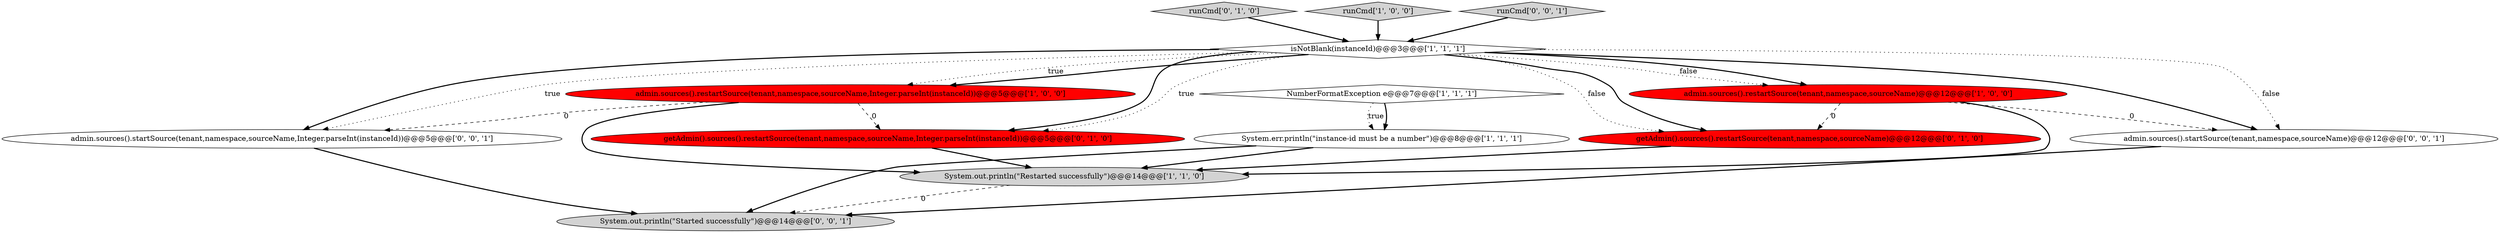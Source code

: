 digraph {
13 [style = filled, label = "admin.sources().startSource(tenant,namespace,sourceName,Integer.parseInt(instanceId))@@@5@@@['0', '0', '1']", fillcolor = white, shape = ellipse image = "AAA0AAABBB3BBB"];
3 [style = filled, label = "NumberFormatException e@@@7@@@['1', '1', '1']", fillcolor = white, shape = diamond image = "AAA0AAABBB1BBB"];
7 [style = filled, label = "getAdmin().sources().restartSource(tenant,namespace,sourceName)@@@12@@@['0', '1', '0']", fillcolor = red, shape = ellipse image = "AAA1AAABBB2BBB"];
6 [style = filled, label = "admin.sources().restartSource(tenant,namespace,sourceName,Integer.parseInt(instanceId))@@@5@@@['1', '0', '0']", fillcolor = red, shape = ellipse image = "AAA1AAABBB1BBB"];
5 [style = filled, label = "isNotBlank(instanceId)@@@3@@@['1', '1', '1']", fillcolor = white, shape = diamond image = "AAA0AAABBB1BBB"];
12 [style = filled, label = "admin.sources().startSource(tenant,namespace,sourceName)@@@12@@@['0', '0', '1']", fillcolor = white, shape = ellipse image = "AAA0AAABBB3BBB"];
0 [style = filled, label = "System.err.println(\"instance-id must be a number\")@@@8@@@['1', '1', '1']", fillcolor = white, shape = ellipse image = "AAA0AAABBB1BBB"];
9 [style = filled, label = "runCmd['0', '1', '0']", fillcolor = lightgray, shape = diamond image = "AAA0AAABBB2BBB"];
2 [style = filled, label = "runCmd['1', '0', '0']", fillcolor = lightgray, shape = diamond image = "AAA0AAABBB1BBB"];
4 [style = filled, label = "admin.sources().restartSource(tenant,namespace,sourceName)@@@12@@@['1', '0', '0']", fillcolor = red, shape = ellipse image = "AAA1AAABBB1BBB"];
10 [style = filled, label = "System.out.println(\"Started successfully\")@@@14@@@['0', '0', '1']", fillcolor = lightgray, shape = ellipse image = "AAA0AAABBB3BBB"];
8 [style = filled, label = "getAdmin().sources().restartSource(tenant,namespace,sourceName,Integer.parseInt(instanceId))@@@5@@@['0', '1', '0']", fillcolor = red, shape = ellipse image = "AAA1AAABBB2BBB"];
11 [style = filled, label = "runCmd['0', '0', '1']", fillcolor = lightgray, shape = diamond image = "AAA0AAABBB3BBB"];
1 [style = filled, label = "System.out.println(\"Restarted successfully\")@@@14@@@['1', '1', '0']", fillcolor = lightgray, shape = ellipse image = "AAA0AAABBB1BBB"];
13->10 [style = bold, label=""];
5->8 [style = bold, label=""];
6->8 [style = dashed, label="0"];
7->1 [style = bold, label=""];
5->12 [style = dotted, label="false"];
5->7 [style = dotted, label="false"];
5->6 [style = dotted, label="true"];
1->10 [style = dashed, label="0"];
3->0 [style = bold, label=""];
4->12 [style = dashed, label="0"];
8->1 [style = bold, label=""];
6->1 [style = bold, label=""];
5->13 [style = dotted, label="true"];
11->5 [style = bold, label=""];
0->10 [style = bold, label=""];
12->10 [style = bold, label=""];
6->13 [style = dashed, label="0"];
5->6 [style = bold, label=""];
5->12 [style = bold, label=""];
4->7 [style = dashed, label="0"];
0->1 [style = bold, label=""];
5->13 [style = bold, label=""];
5->4 [style = bold, label=""];
3->0 [style = dotted, label="true"];
9->5 [style = bold, label=""];
5->7 [style = bold, label=""];
4->1 [style = bold, label=""];
5->8 [style = dotted, label="true"];
2->5 [style = bold, label=""];
5->4 [style = dotted, label="false"];
}
